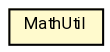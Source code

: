 #!/usr/local/bin/dot
#
# Class diagram 
# Generated by UMLGraph version R5_7_2-60-g0e99a6 (http://www.spinellis.gr/umlgraph/)
#

digraph G {
	graph [fontnames="svg"]
	edge [fontname="Roboto",fontsize=7,labelfontname="Roboto",labelfontsize=7,color="black"];
	node [fontname="Roboto",fontcolor="black",fontsize=8,shape=plaintext,margin=0,width=0,height=0];
	nodesep=0.15;
	ranksep=0.25;
	rankdir=LR;
	// de.lmu.ifi.dbs.elki.math.MathUtil
	c6817518 [label=<<table title="de.lmu.ifi.dbs.elki.math.MathUtil" border="0" cellborder="1" cellspacing="0" cellpadding="2" bgcolor="lemonChiffon" href="MathUtil.html" target="_parent">
		<tr><td><table border="0" cellspacing="0" cellpadding="1">
		<tr><td align="center" balign="center"> <font face="Roboto">MathUtil</font> </td></tr>
		</table></td></tr>
		</table>>, URL="MathUtil.html"];
}

